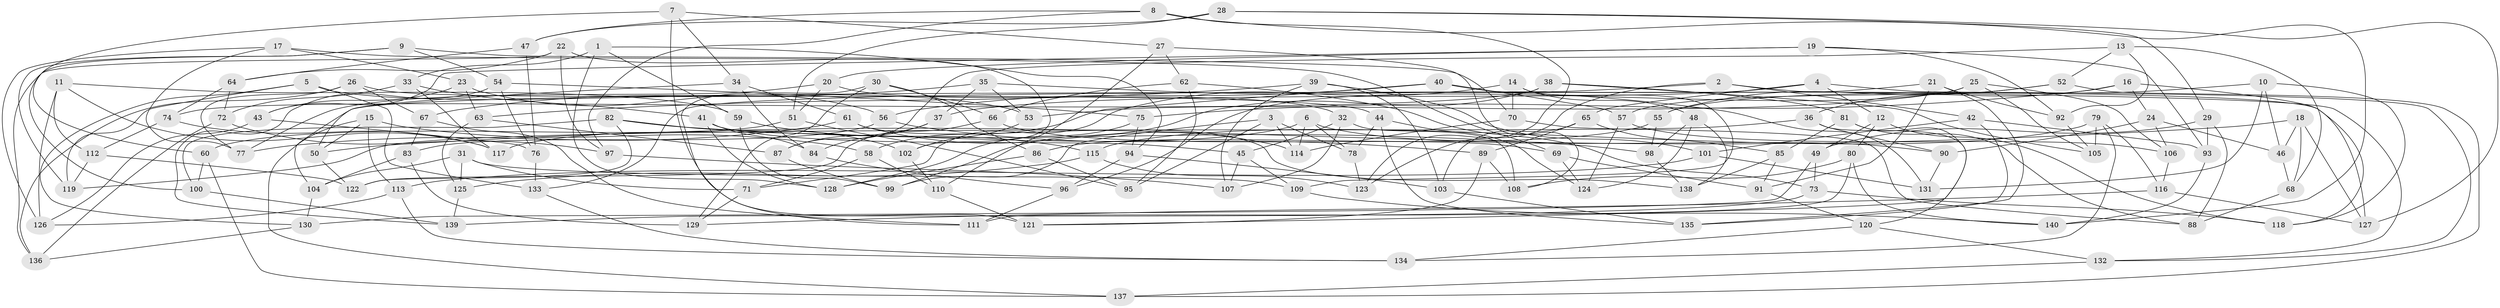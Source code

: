 // Generated by graph-tools (version 1.1) at 2025/26/03/09/25 03:26:49]
// undirected, 140 vertices, 280 edges
graph export_dot {
graph [start="1"]
  node [color=gray90,style=filled];
  1;
  2;
  3;
  4;
  5;
  6;
  7;
  8;
  9;
  10;
  11;
  12;
  13;
  14;
  15;
  16;
  17;
  18;
  19;
  20;
  21;
  22;
  23;
  24;
  25;
  26;
  27;
  28;
  29;
  30;
  31;
  32;
  33;
  34;
  35;
  36;
  37;
  38;
  39;
  40;
  41;
  42;
  43;
  44;
  45;
  46;
  47;
  48;
  49;
  50;
  51;
  52;
  53;
  54;
  55;
  56;
  57;
  58;
  59;
  60;
  61;
  62;
  63;
  64;
  65;
  66;
  67;
  68;
  69;
  70;
  71;
  72;
  73;
  74;
  75;
  76;
  77;
  78;
  79;
  80;
  81;
  82;
  83;
  84;
  85;
  86;
  87;
  88;
  89;
  90;
  91;
  92;
  93;
  94;
  95;
  96;
  97;
  98;
  99;
  100;
  101;
  102;
  103;
  104;
  105;
  106;
  107;
  108;
  109;
  110;
  111;
  112;
  113;
  114;
  115;
  116;
  117;
  118;
  119;
  120;
  121;
  122;
  123;
  124;
  125;
  126;
  127;
  128;
  129;
  130;
  131;
  132;
  133;
  134;
  135;
  136;
  137;
  138;
  139;
  140;
  1 -- 94;
  1 -- 128;
  1 -- 59;
  1 -- 33;
  2 -- 42;
  2 -- 133;
  2 -- 132;
  2 -- 123;
  3 -- 95;
  3 -- 78;
  3 -- 114;
  3 -- 99;
  4 -- 65;
  4 -- 12;
  4 -- 37;
  4 -- 132;
  5 -- 119;
  5 -- 53;
  5 -- 130;
  5 -- 133;
  6 -- 117;
  6 -- 114;
  6 -- 90;
  6 -- 78;
  7 -- 121;
  7 -- 27;
  7 -- 34;
  7 -- 60;
  8 -- 97;
  8 -- 140;
  8 -- 47;
  8 -- 123;
  9 -- 54;
  9 -- 100;
  9 -- 119;
  9 -- 70;
  10 -- 46;
  10 -- 55;
  10 -- 131;
  10 -- 118;
  11 -- 117;
  11 -- 126;
  11 -- 112;
  11 -- 59;
  12 -- 118;
  12 -- 80;
  12 -- 49;
  13 -- 68;
  13 -- 52;
  13 -- 87;
  13 -- 92;
  14 -- 109;
  14 -- 70;
  14 -- 48;
  14 -- 71;
  15 -- 137;
  15 -- 113;
  15 -- 58;
  15 -- 50;
  16 -- 75;
  16 -- 118;
  16 -- 24;
  16 -- 36;
  17 -- 77;
  17 -- 126;
  17 -- 23;
  17 -- 69;
  18 -- 127;
  18 -- 68;
  18 -- 46;
  18 -- 50;
  19 -- 93;
  19 -- 20;
  19 -- 43;
  19 -- 92;
  20 -- 77;
  20 -- 32;
  20 -- 51;
  21 -- 135;
  21 -- 92;
  21 -- 104;
  21 -- 91;
  22 -- 136;
  22 -- 97;
  22 -- 102;
  22 -- 64;
  23 -- 63;
  23 -- 43;
  23 -- 56;
  24 -- 46;
  24 -- 90;
  24 -- 106;
  25 -- 53;
  25 -- 106;
  25 -- 96;
  25 -- 105;
  26 -- 136;
  26 -- 44;
  26 -- 77;
  26 -- 67;
  27 -- 108;
  27 -- 110;
  27 -- 62;
  28 -- 127;
  28 -- 47;
  28 -- 51;
  28 -- 29;
  29 -- 88;
  29 -- 49;
  29 -- 93;
  30 -- 129;
  30 -- 66;
  30 -- 86;
  30 -- 111;
  31 -- 71;
  31 -- 109;
  31 -- 104;
  31 -- 125;
  32 -- 108;
  32 -- 107;
  32 -- 45;
  33 -- 41;
  33 -- 117;
  33 -- 72;
  34 -- 84;
  34 -- 50;
  34 -- 61;
  35 -- 37;
  35 -- 53;
  35 -- 67;
  35 -- 131;
  36 -- 90;
  36 -- 119;
  36 -- 120;
  37 -- 87;
  37 -- 84;
  38 -- 74;
  38 -- 105;
  38 -- 81;
  38 -- 99;
  39 -- 103;
  39 -- 101;
  39 -- 107;
  39 -- 63;
  40 -- 58;
  40 -- 56;
  40 -- 57;
  40 -- 127;
  41 -- 128;
  41 -- 45;
  41 -- 84;
  42 -- 101;
  42 -- 135;
  42 -- 93;
  43 -- 76;
  43 -- 126;
  44 -- 124;
  44 -- 135;
  44 -- 78;
  45 -- 109;
  45 -- 107;
  46 -- 68;
  47 -- 64;
  47 -- 76;
  48 -- 124;
  48 -- 98;
  48 -- 138;
  49 -- 130;
  49 -- 73;
  50 -- 122;
  51 -- 95;
  51 -- 60;
  52 -- 137;
  52 -- 55;
  52 -- 57;
  53 -- 102;
  54 -- 76;
  54 -- 139;
  54 -- 75;
  55 -- 98;
  55 -- 86;
  56 -- 89;
  56 -- 83;
  57 -- 124;
  57 -- 106;
  58 -- 110;
  58 -- 71;
  59 -- 115;
  59 -- 99;
  60 -- 100;
  60 -- 137;
  61 -- 114;
  61 -- 77;
  61 -- 138;
  62 -- 95;
  62 -- 66;
  62 -- 73;
  63 -- 125;
  63 -- 87;
  64 -- 74;
  64 -- 72;
  65 -- 89;
  65 -- 103;
  65 -- 85;
  66 -- 122;
  66 -- 69;
  67 -- 83;
  67 -- 111;
  68 -- 88;
  69 -- 91;
  69 -- 124;
  70 -- 114;
  70 -- 88;
  71 -- 129;
  72 -- 136;
  72 -- 97;
  73 -- 139;
  73 -- 118;
  74 -- 117;
  74 -- 112;
  75 -- 128;
  75 -- 94;
  76 -- 133;
  78 -- 123;
  79 -- 116;
  79 -- 134;
  79 -- 105;
  79 -- 115;
  80 -- 111;
  80 -- 108;
  80 -- 140;
  81 -- 121;
  81 -- 88;
  81 -- 85;
  82 -- 122;
  82 -- 102;
  82 -- 100;
  82 -- 98;
  83 -- 104;
  83 -- 129;
  84 -- 96;
  85 -- 91;
  85 -- 138;
  86 -- 95;
  86 -- 128;
  87 -- 99;
  89 -- 108;
  89 -- 121;
  90 -- 131;
  91 -- 120;
  92 -- 105;
  93 -- 140;
  94 -- 96;
  94 -- 103;
  96 -- 111;
  97 -- 107;
  98 -- 138;
  100 -- 139;
  101 -- 131;
  101 -- 113;
  102 -- 110;
  103 -- 135;
  104 -- 130;
  106 -- 116;
  109 -- 140;
  110 -- 121;
  112 -- 122;
  112 -- 119;
  113 -- 134;
  113 -- 126;
  115 -- 123;
  115 -- 125;
  116 -- 127;
  116 -- 129;
  120 -- 132;
  120 -- 134;
  125 -- 139;
  130 -- 136;
  132 -- 137;
  133 -- 134;
}
